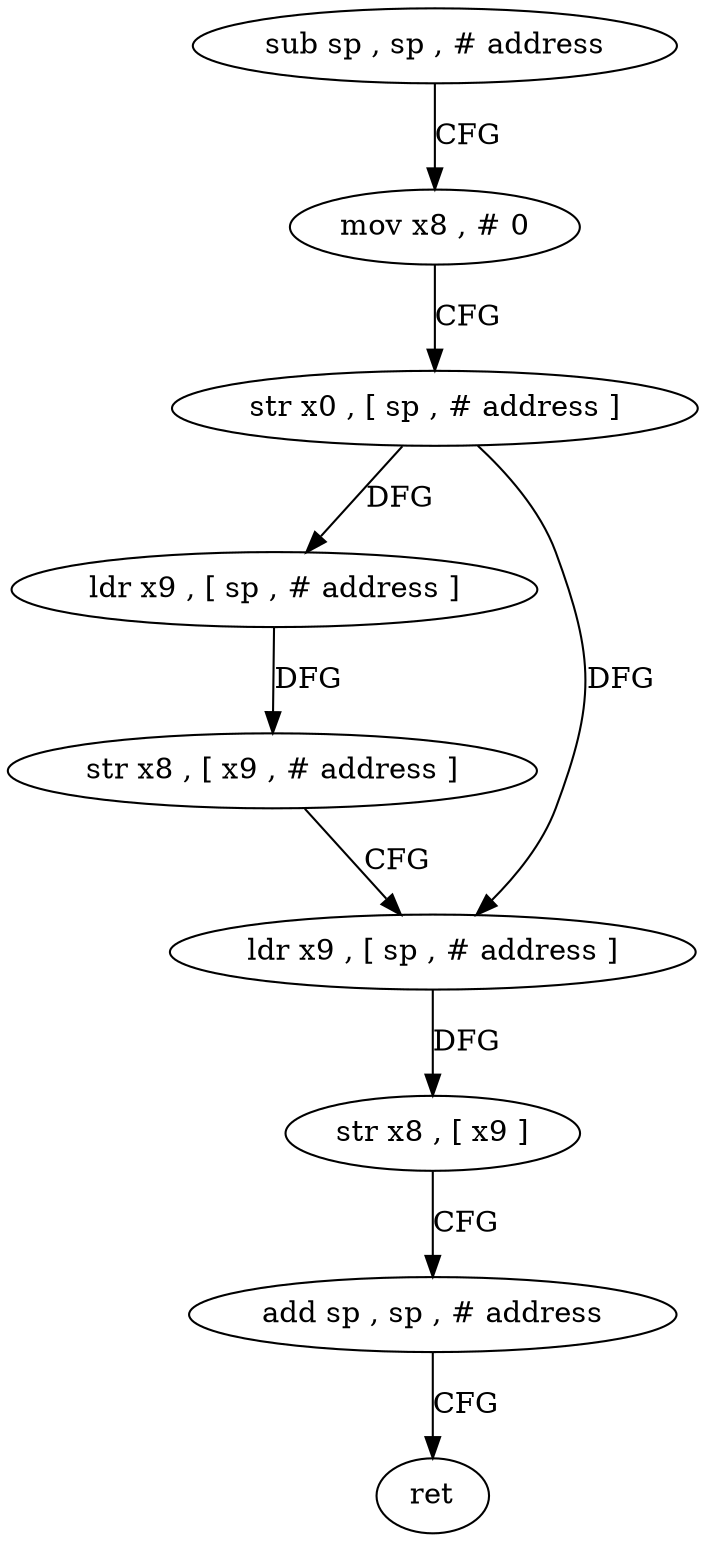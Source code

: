 digraph "func" {
"4240416" [label = "sub sp , sp , # address" ]
"4240420" [label = "mov x8 , # 0" ]
"4240424" [label = "str x0 , [ sp , # address ]" ]
"4240428" [label = "ldr x9 , [ sp , # address ]" ]
"4240432" [label = "str x8 , [ x9 , # address ]" ]
"4240436" [label = "ldr x9 , [ sp , # address ]" ]
"4240440" [label = "str x8 , [ x9 ]" ]
"4240444" [label = "add sp , sp , # address" ]
"4240448" [label = "ret" ]
"4240416" -> "4240420" [ label = "CFG" ]
"4240420" -> "4240424" [ label = "CFG" ]
"4240424" -> "4240428" [ label = "DFG" ]
"4240424" -> "4240436" [ label = "DFG" ]
"4240428" -> "4240432" [ label = "DFG" ]
"4240432" -> "4240436" [ label = "CFG" ]
"4240436" -> "4240440" [ label = "DFG" ]
"4240440" -> "4240444" [ label = "CFG" ]
"4240444" -> "4240448" [ label = "CFG" ]
}
